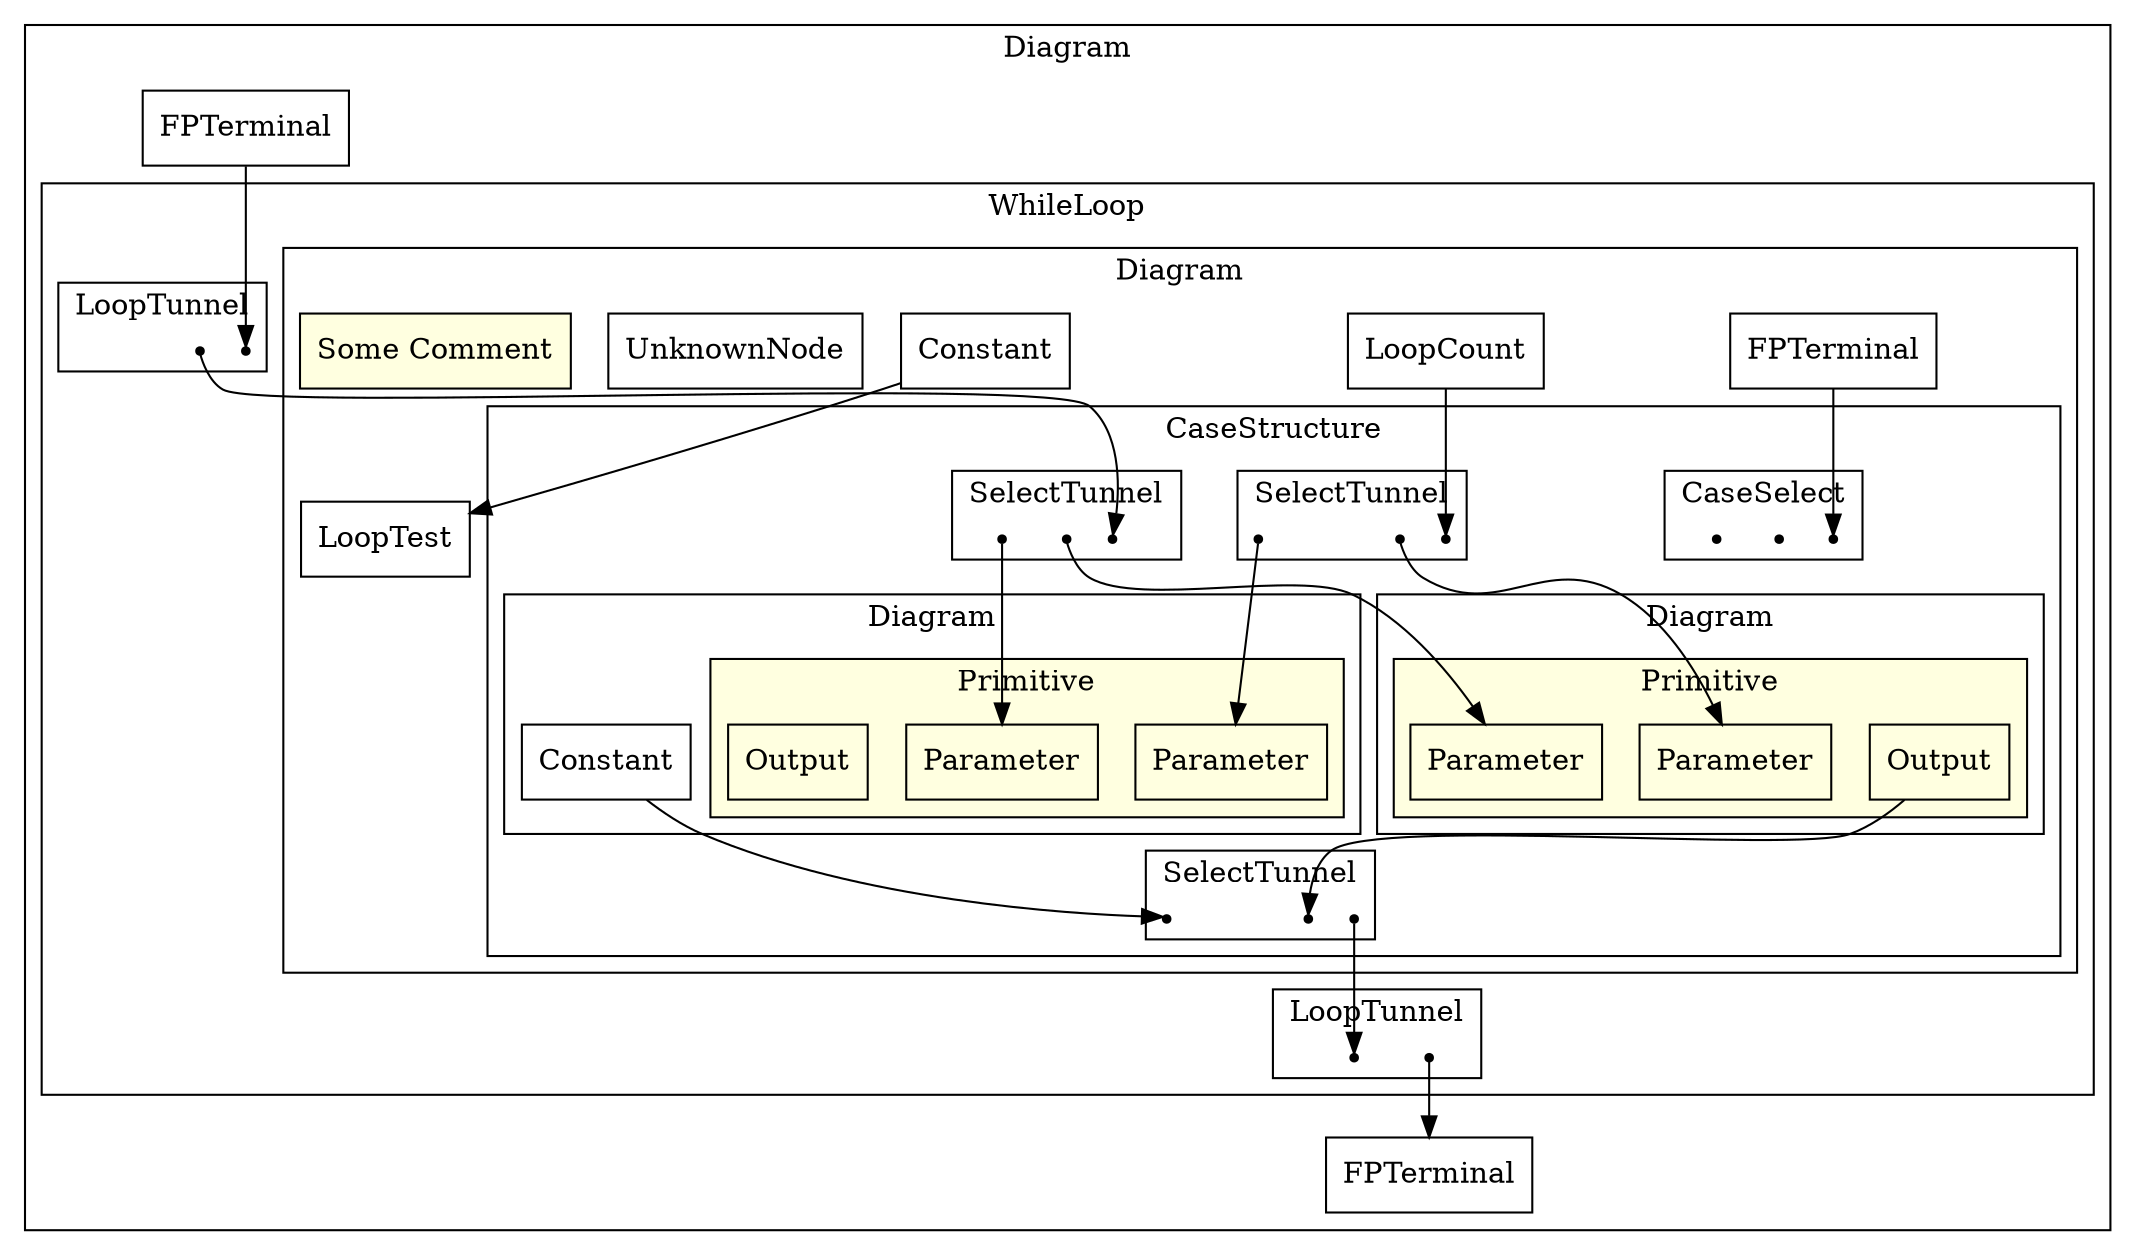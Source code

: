 digraph G {
	node [rankdir=LR shape=record]
	127 -> 196
	82 -> 307
	subgraph cluster3 {
		node [shape=record]
		label=Diagram
		196 [label=FPTerminal]
		82 [label=FPTerminal]
		subgraph cluster224 {
			label=WhileLoop rankdir=LR
			195 -> 116
			159 -> 126
			306 -> 146
			242 -> 132
			271 -> 245
			subgraph cluster232 {
				node [shape=record]
				label=Diagram
				138 [label=UnknownNode]
				195 [label=FPTerminal]
				subgraph cluster90 {
					label=CaseStructure rankdir=LR
					208 -> 157
					129 -> 258
					144 -> 261
					subgraph cluster100 {
						node [shape=record]
						label=Diagram
						208 [label=Constant]
						subgraph cluster234 {
							fillcolor=lightyellow label=Primitive rankdir=LR style="filled,solid"
							254 [label=Output]
							258 [label=Parameter]
							261 [label=Parameter]
						}
					}
					180 -> 158
					145 -> 186
					131 -> 183
					subgraph cluster106 {
						node [shape=record]
						label=Diagram
						subgraph cluster154 {
							fillcolor=lightyellow label=Primitive rankdir=LR style="filled,solid"
							180 [label=Output]
							183 [label=Parameter]
							186 [label=Parameter]
						}
					}
					subgraph cluster112 {
						label=CaseSelect rankdir=LR
						114 [label=Terminal shape=point]
						115 [label=Terminal shape=point]
						116 [label=Terminal shape=point]
					}
					subgraph cluster125 {
						label=SelectTunnel rankdir=LR
						129 [label=Terminal shape=point]
						131 [label=Terminal shape=point]
						132 [label=Terminal shape=point]
					}
					subgraph cluster142 {
						label=SelectTunnel rankdir=LR
						144 [label=Terminal shape=point]
						145 [label=Terminal shape=point]
						146 [label=Terminal shape=point]
					}
					subgraph cluster155 {
						label=SelectTunnel rankdir=LR
						157 [label=Terminal shape=point]
						158 [label=Terminal shape=point]
						159 [label=Terminal shape=point]
					}
				}
				133 [label="Some Comment" fillcolor=lightyellow style="filled,solid"]
				271 [label=Constant]
				245 [label=LoopTest]
				242 [label=LoopCount]
			}
			subgraph cluster304 {
				label=LoopTunnel rankdir=LR
				306 [label=Terminal shape=point]
				307 [label=Terminal shape=point]
			}
			subgraph cluster124 {
				label=LoopTunnel rankdir=LR
				126 [label=Terminal shape=point]
				127 [label=Terminal shape=point]
			}
		}
	}
}
